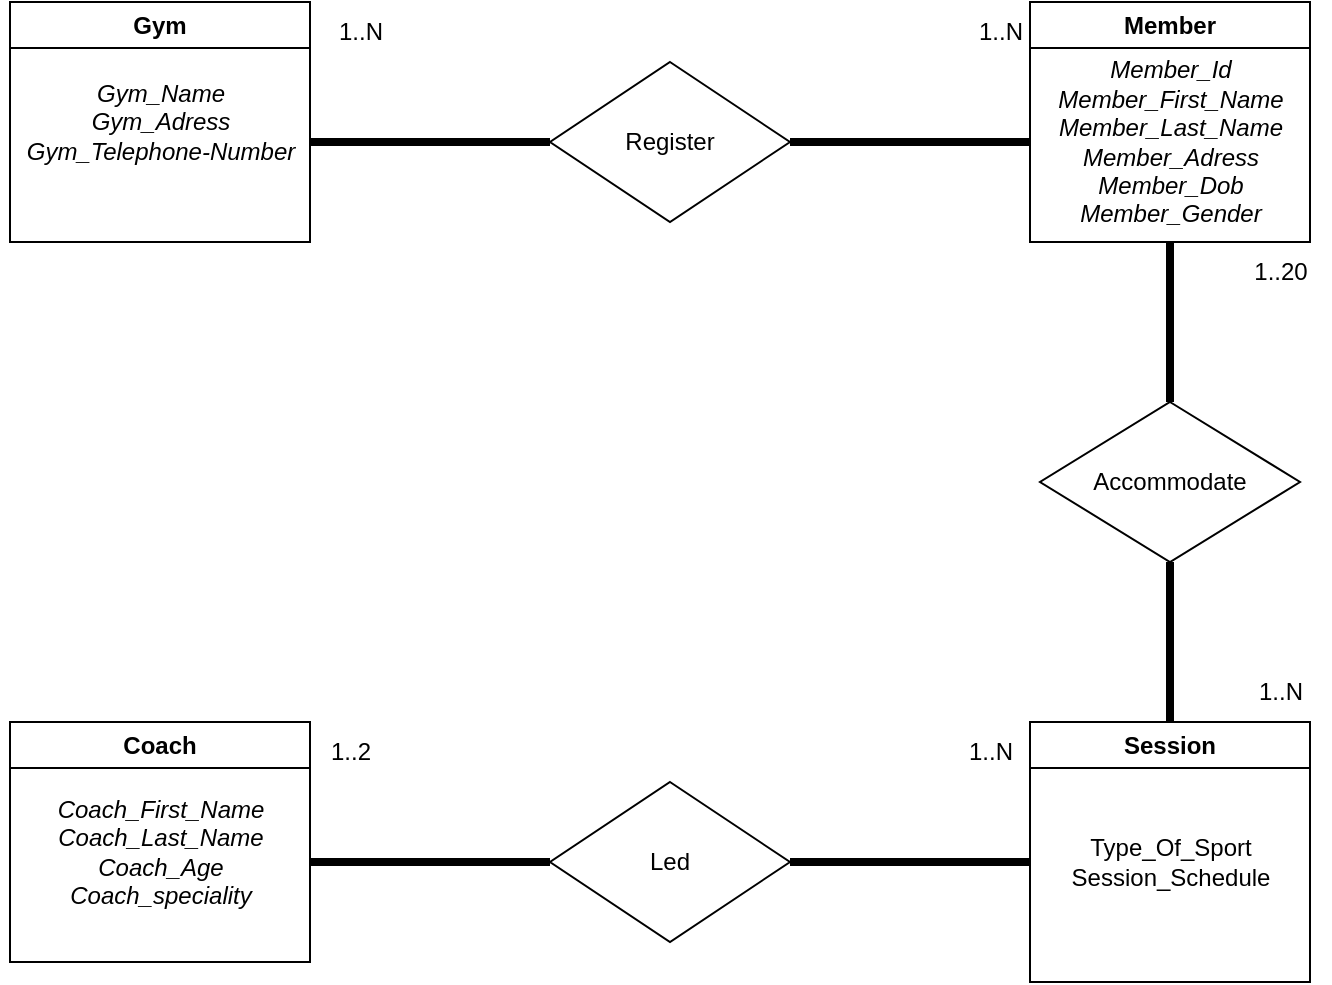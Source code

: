 <mxfile>
    <diagram id="szJzCq6FnNMJ4UwruRGV" name="Page-1">
        <mxGraphModel dx="434" dy="347" grid="1" gridSize="10" guides="1" tooltips="1" connect="1" arrows="1" fold="1" page="1" pageScale="1" pageWidth="850" pageHeight="1100" math="0" shadow="0">
            <root>
                <mxCell id="0"/>
                <mxCell id="1" parent="0"/>
                <mxCell id="WFofOFvZOVwQ78M85dXb-1" value="Gym" style="swimlane;whiteSpace=wrap;html=1;" vertex="1" parent="1">
                    <mxGeometry x="10" y="80" width="150" height="120" as="geometry"/>
                </mxCell>
                <mxCell id="WFofOFvZOVwQ78M85dXb-2" value="&lt;i&gt;Gym_Name&lt;br&gt;Gym_Adress&lt;br&gt;Gym_Telephone-Number&lt;/i&gt;" style="text;html=1;align=center;verticalAlign=middle;resizable=0;points=[];autosize=1;strokeColor=none;fillColor=none;" vertex="1" parent="WFofOFvZOVwQ78M85dXb-1">
                    <mxGeometry x="-5" y="30" width="160" height="60" as="geometry"/>
                </mxCell>
                <mxCell id="WFofOFvZOVwQ78M85dXb-7" value="Member" style="swimlane;whiteSpace=wrap;html=1;" vertex="1" parent="1">
                    <mxGeometry x="520" y="80" width="140" height="120" as="geometry"/>
                </mxCell>
                <mxCell id="WFofOFvZOVwQ78M85dXb-10" value="&lt;i&gt;Member_Id&lt;/i&gt;&lt;br&gt;&lt;i&gt;Member_First_Name&lt;/i&gt;&lt;br&gt;&lt;i&gt;Member_Last_Name&lt;/i&gt;&lt;br&gt;&lt;i&gt;Member_Adress&lt;/i&gt;&lt;br&gt;&lt;i&gt;Member_Dob&lt;br&gt;Member_Gender&lt;/i&gt;" style="text;html=1;align=center;verticalAlign=middle;resizable=0;points=[];autosize=1;strokeColor=none;fillColor=none;" vertex="1" parent="WFofOFvZOVwQ78M85dXb-7">
                    <mxGeometry y="20" width="140" height="100" as="geometry"/>
                </mxCell>
                <mxCell id="WFofOFvZOVwQ78M85dXb-13" value="Session" style="swimlane;whiteSpace=wrap;html=1;" vertex="1" parent="1">
                    <mxGeometry x="520" y="440" width="140" height="130" as="geometry"/>
                </mxCell>
                <mxCell id="WFofOFvZOVwQ78M85dXb-14" value="Type_Of_Sport&lt;br&gt;Session_Schedule&lt;br&gt;" style="text;html=1;align=center;verticalAlign=middle;resizable=0;points=[];autosize=1;strokeColor=none;fillColor=none;" vertex="1" parent="WFofOFvZOVwQ78M85dXb-13">
                    <mxGeometry x="10" y="50" width="120" height="40" as="geometry"/>
                </mxCell>
                <mxCell id="WFofOFvZOVwQ78M85dXb-15" value="Coach" style="swimlane;whiteSpace=wrap;html=1;startSize=23;" vertex="1" parent="1">
                    <mxGeometry x="10" y="440" width="150" height="120" as="geometry"/>
                </mxCell>
                <mxCell id="WFofOFvZOVwQ78M85dXb-16" value="&lt;i&gt;Coach_First_Name&lt;br&gt;Coach_Last_Name&lt;br&gt;Coach_Age&lt;br&gt;Coach_speciality&lt;/i&gt;" style="text;html=1;align=center;verticalAlign=middle;resizable=0;points=[];autosize=1;strokeColor=none;fillColor=none;" vertex="1" parent="WFofOFvZOVwQ78M85dXb-15">
                    <mxGeometry x="10" y="30" width="130" height="70" as="geometry"/>
                </mxCell>
                <mxCell id="WFofOFvZOVwQ78M85dXb-17" value="1..N" style="text;html=1;align=center;verticalAlign=middle;resizable=0;points=[];autosize=1;strokeColor=none;fillColor=none;" vertex="1" parent="1">
                    <mxGeometry x="160" y="80" width="50" height="30" as="geometry"/>
                </mxCell>
                <mxCell id="WFofOFvZOVwQ78M85dXb-18" value="1..N" style="text;html=1;align=center;verticalAlign=middle;resizable=0;points=[];autosize=1;strokeColor=none;fillColor=none;" vertex="1" parent="1">
                    <mxGeometry x="480" y="80" width="50" height="30" as="geometry"/>
                </mxCell>
                <mxCell id="WFofOFvZOVwQ78M85dXb-19" value="1..20" style="text;html=1;align=center;verticalAlign=middle;resizable=0;points=[];autosize=1;strokeColor=none;fillColor=none;" vertex="1" parent="1">
                    <mxGeometry x="620" y="200" width="50" height="30" as="geometry"/>
                </mxCell>
                <mxCell id="WFofOFvZOVwQ78M85dXb-20" value="1..N" style="text;html=1;align=center;verticalAlign=middle;resizable=0;points=[];autosize=1;strokeColor=none;fillColor=none;" vertex="1" parent="1">
                    <mxGeometry x="620" y="410" width="50" height="30" as="geometry"/>
                </mxCell>
                <mxCell id="WFofOFvZOVwQ78M85dXb-21" value="1..N" style="text;html=1;align=center;verticalAlign=middle;resizable=0;points=[];autosize=1;strokeColor=none;fillColor=none;" vertex="1" parent="1">
                    <mxGeometry x="475" y="440" width="50" height="30" as="geometry"/>
                </mxCell>
                <mxCell id="WFofOFvZOVwQ78M85dXb-22" value="1..2" style="text;html=1;align=center;verticalAlign=middle;resizable=0;points=[];autosize=1;strokeColor=none;fillColor=none;" vertex="1" parent="1">
                    <mxGeometry x="160" y="440" width="40" height="30" as="geometry"/>
                </mxCell>
                <mxCell id="WFofOFvZOVwQ78M85dXb-23" value="Register" style="rhombus;whiteSpace=wrap;html=1;" vertex="1" parent="1">
                    <mxGeometry x="280" y="110" width="120" height="80" as="geometry"/>
                </mxCell>
                <mxCell id="WFofOFvZOVwQ78M85dXb-26" value="Accommodate" style="rhombus;whiteSpace=wrap;html=1;" vertex="1" parent="1">
                    <mxGeometry x="525" y="280" width="130" height="80" as="geometry"/>
                </mxCell>
                <mxCell id="WFofOFvZOVwQ78M85dXb-27" value="Led" style="rhombus;whiteSpace=wrap;html=1;" vertex="1" parent="1">
                    <mxGeometry x="280" y="470" width="120" height="80" as="geometry"/>
                </mxCell>
                <mxCell id="WFofOFvZOVwQ78M85dXb-30" value="" style="line;strokeWidth=4;html=1;perimeter=backbonePerimeter;points=[];outlineConnect=0;" vertex="1" parent="1">
                    <mxGeometry x="160" y="145" width="120" height="10" as="geometry"/>
                </mxCell>
                <mxCell id="WFofOFvZOVwQ78M85dXb-31" value="" style="line;strokeWidth=4;html=1;perimeter=backbonePerimeter;points=[];outlineConnect=0;" vertex="1" parent="1">
                    <mxGeometry x="400" y="145" width="120" height="10" as="geometry"/>
                </mxCell>
                <mxCell id="WFofOFvZOVwQ78M85dXb-35" value="" style="line;strokeWidth=4;html=1;perimeter=backbonePerimeter;points=[];outlineConnect=0;" vertex="1" parent="1">
                    <mxGeometry x="400" y="505" width="120" height="10" as="geometry"/>
                </mxCell>
                <mxCell id="WFofOFvZOVwQ78M85dXb-36" value="" style="line;strokeWidth=4;html=1;perimeter=backbonePerimeter;points=[];outlineConnect=0;" vertex="1" parent="1">
                    <mxGeometry x="160" y="505" width="120" height="10" as="geometry"/>
                </mxCell>
                <mxCell id="WFofOFvZOVwQ78M85dXb-38" value="" style="line;strokeWidth=4;direction=south;html=1;perimeter=backbonePerimeter;points=[];outlineConnect=0;" vertex="1" parent="1">
                    <mxGeometry x="577.5" y="200" width="25" height="80" as="geometry"/>
                </mxCell>
                <mxCell id="WFofOFvZOVwQ78M85dXb-39" value="" style="line;strokeWidth=4;direction=south;html=1;perimeter=backbonePerimeter;points=[];outlineConnect=0;" vertex="1" parent="1">
                    <mxGeometry x="585" y="360" width="10" height="80" as="geometry"/>
                </mxCell>
            </root>
        </mxGraphModel>
    </diagram>
</mxfile>